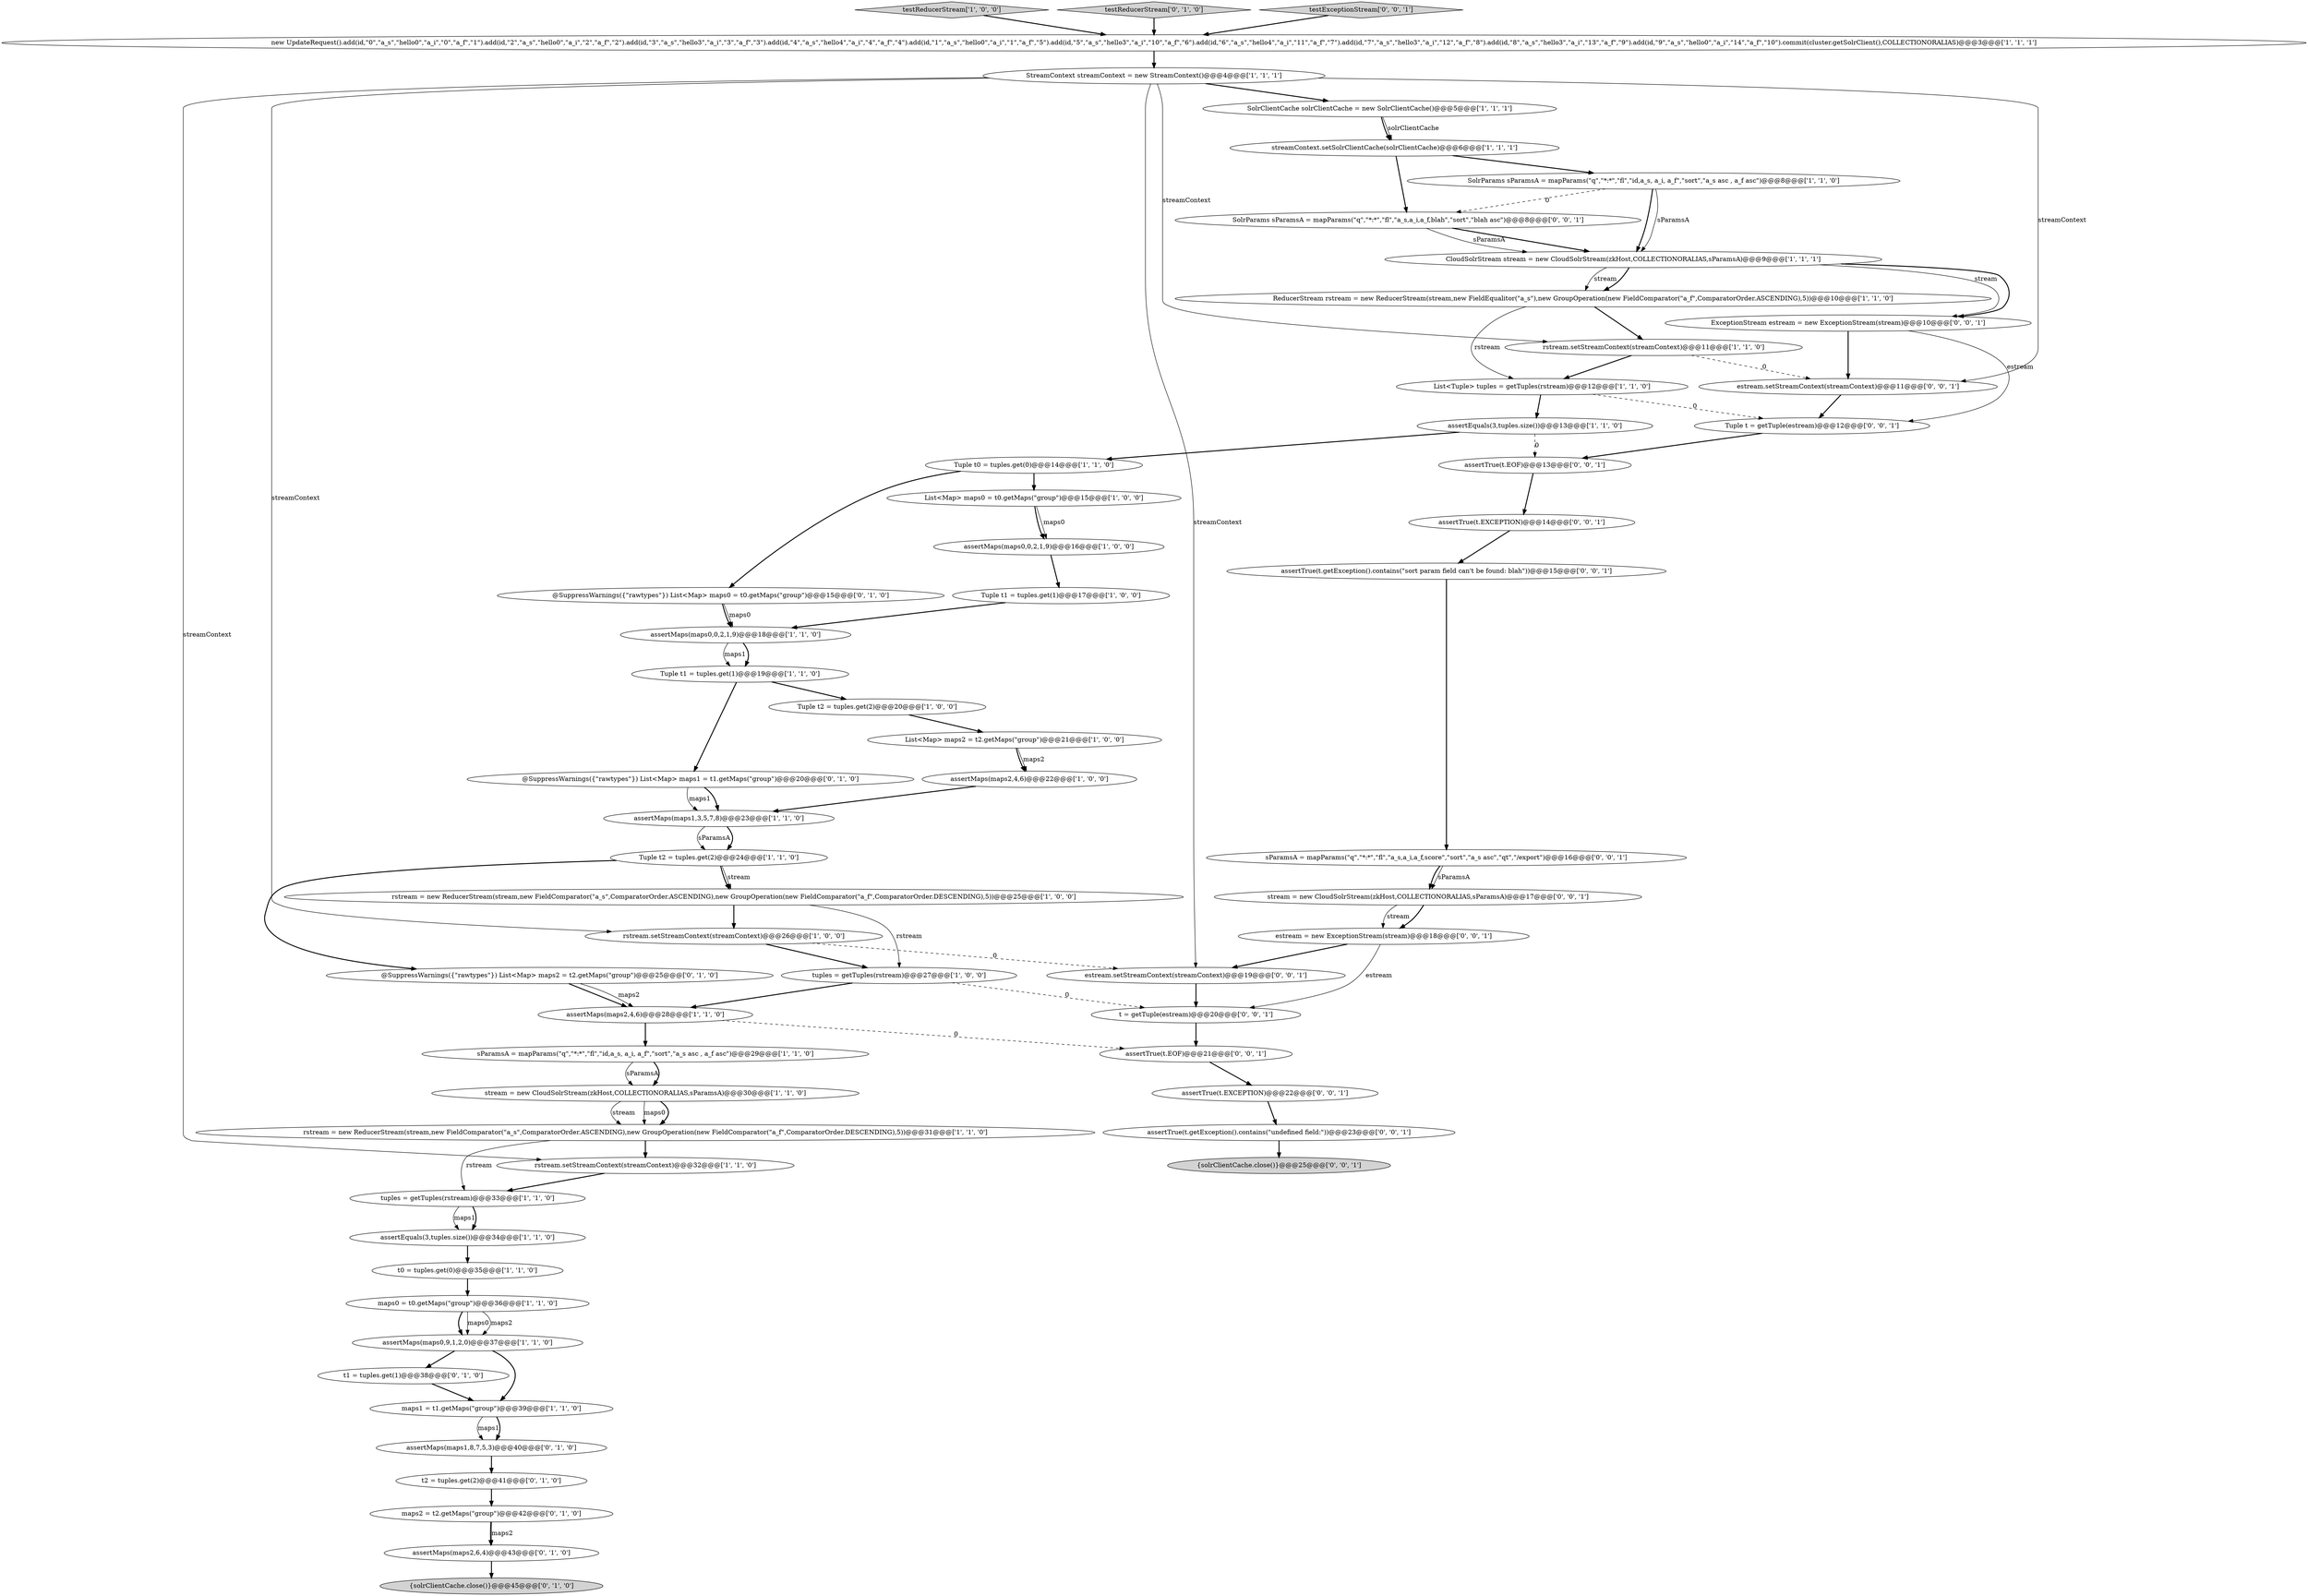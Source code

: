 digraph {
34 [style = filled, label = "List<Map> maps0 = t0.getMaps(\"group\")@@@15@@@['1', '0', '0']", fillcolor = white, shape = ellipse image = "AAA0AAABBB1BBB"];
18 [style = filled, label = "List<Tuple> tuples = getTuples(rstream)@@@12@@@['1', '1', '0']", fillcolor = white, shape = ellipse image = "AAA0AAABBB1BBB"];
22 [style = filled, label = "SolrClientCache solrClientCache = new SolrClientCache()@@@5@@@['1', '1', '1']", fillcolor = white, shape = ellipse image = "AAA0AAABBB1BBB"];
9 [style = filled, label = "Tuple t2 = tuples.get(2)@@@24@@@['1', '1', '0']", fillcolor = white, shape = ellipse image = "AAA0AAABBB1BBB"];
59 [style = filled, label = "assertTrue(t.EOF)@@@13@@@['0', '0', '1']", fillcolor = white, shape = ellipse image = "AAA0AAABBB3BBB"];
17 [style = filled, label = "new UpdateRequest().add(id,\"0\",\"a_s\",\"hello0\",\"a_i\",\"0\",\"a_f\",\"1\").add(id,\"2\",\"a_s\",\"hello0\",\"a_i\",\"2\",\"a_f\",\"2\").add(id,\"3\",\"a_s\",\"hello3\",\"a_i\",\"3\",\"a_f\",\"3\").add(id,\"4\",\"a_s\",\"hello4\",\"a_i\",\"4\",\"a_f\",\"4\").add(id,\"1\",\"a_s\",\"hello0\",\"a_i\",\"1\",\"a_f\",\"5\").add(id,\"5\",\"a_s\",\"hello3\",\"a_i\",\"10\",\"a_f\",\"6\").add(id,\"6\",\"a_s\",\"hello4\",\"a_i\",\"11\",\"a_f\",\"7\").add(id,\"7\",\"a_s\",\"hello3\",\"a_i\",\"12\",\"a_f\",\"8\").add(id,\"8\",\"a_s\",\"hello3\",\"a_i\",\"13\",\"a_f\",\"9\").add(id,\"9\",\"a_s\",\"hello0\",\"a_i\",\"14\",\"a_f\",\"10\").commit(cluster.getSolrClient(),COLLECTIONORALIAS)@@@3@@@['1', '1', '1']", fillcolor = white, shape = ellipse image = "AAA0AAABBB1BBB"];
30 [style = filled, label = "ReducerStream rstream = new ReducerStream(stream,new FieldEqualitor(\"a_s\"),new GroupOperation(new FieldComparator(\"a_f\",ComparatorOrder.ASCENDING),5))@@@10@@@['1', '1', '0']", fillcolor = white, shape = ellipse image = "AAA0AAABBB1BBB"];
47 [style = filled, label = "sParamsA = mapParams(\"q\",\"*:*\",\"fl\",\"a_s,a_i,a_f,score\",\"sort\",\"a_s asc\",\"qt\",\"/export\")@@@16@@@['0', '0', '1']", fillcolor = white, shape = ellipse image = "AAA0AAABBB3BBB"];
31 [style = filled, label = "rstream = new ReducerStream(stream,new FieldComparator(\"a_s\",ComparatorOrder.ASCENDING),new GroupOperation(new FieldComparator(\"a_f\",ComparatorOrder.DESCENDING),5))@@@31@@@['1', '1', '0']", fillcolor = white, shape = ellipse image = "AAA0AAABBB1BBB"];
49 [style = filled, label = "estream = new ExceptionStream(stream)@@@18@@@['0', '0', '1']", fillcolor = white, shape = ellipse image = "AAA0AAABBB3BBB"];
7 [style = filled, label = "maps1 = t1.getMaps(\"group\")@@@39@@@['1', '1', '0']", fillcolor = white, shape = ellipse image = "AAA0AAABBB1BBB"];
42 [style = filled, label = "@SuppressWarnings({\"rawtypes\"}) List<Map> maps1 = t1.getMaps(\"group\")@@@20@@@['0', '1', '0']", fillcolor = white, shape = ellipse image = "AAA0AAABBB2BBB"];
23 [style = filled, label = "stream = new CloudSolrStream(zkHost,COLLECTIONORALIAS,sParamsA)@@@30@@@['1', '1', '0']", fillcolor = white, shape = ellipse image = "AAA0AAABBB1BBB"];
53 [style = filled, label = "assertTrue(t.EXCEPTION)@@@14@@@['0', '0', '1']", fillcolor = white, shape = ellipse image = "AAA0AAABBB3BBB"];
37 [style = filled, label = "assertMaps(maps2,6,4)@@@43@@@['0', '1', '0']", fillcolor = white, shape = ellipse image = "AAA0AAABBB2BBB"];
14 [style = filled, label = "tuples = getTuples(rstream)@@@27@@@['1', '0', '0']", fillcolor = white, shape = ellipse image = "AAA0AAABBB1BBB"];
24 [style = filled, label = "assertEquals(3,tuples.size())@@@13@@@['1', '1', '0']", fillcolor = white, shape = ellipse image = "AAA0AAABBB1BBB"];
29 [style = filled, label = "assertMaps(maps2,4,6)@@@28@@@['1', '1', '0']", fillcolor = white, shape = ellipse image = "AAA0AAABBB1BBB"];
10 [style = filled, label = "testReducerStream['1', '0', '0']", fillcolor = lightgray, shape = diamond image = "AAA0AAABBB1BBB"];
33 [style = filled, label = "assertMaps(maps2,4,6)@@@22@@@['1', '0', '0']", fillcolor = white, shape = ellipse image = "AAA0AAABBB1BBB"];
27 [style = filled, label = "assertMaps(maps1,3,5,7,8)@@@23@@@['1', '1', '0']", fillcolor = white, shape = ellipse image = "AAA0AAABBB1BBB"];
38 [style = filled, label = "t1 = tuples.get(1)@@@38@@@['0', '1', '0']", fillcolor = white, shape = ellipse image = "AAA0AAABBB2BBB"];
41 [style = filled, label = "assertMaps(maps1,8,7,5,3)@@@40@@@['0', '1', '0']", fillcolor = white, shape = ellipse image = "AAA0AAABBB2BBB"];
39 [style = filled, label = "testReducerStream['0', '1', '0']", fillcolor = lightgray, shape = diamond image = "AAA0AAABBB2BBB"];
19 [style = filled, label = "Tuple t2 = tuples.get(2)@@@20@@@['1', '0', '0']", fillcolor = white, shape = ellipse image = "AAA0AAABBB1BBB"];
25 [style = filled, label = "rstream.setStreamContext(streamContext)@@@32@@@['1', '1', '0']", fillcolor = white, shape = ellipse image = "AAA0AAABBB1BBB"];
62 [style = filled, label = "SolrParams sParamsA = mapParams(\"q\",\"*:*\",\"fl\",\"a_s,a_i,a_f,blah\",\"sort\",\"blah asc\")@@@8@@@['0', '0', '1']", fillcolor = white, shape = ellipse image = "AAA0AAABBB3BBB"];
15 [style = filled, label = "rstream.setStreamContext(streamContext)@@@11@@@['1', '1', '0']", fillcolor = white, shape = ellipse image = "AAA0AAABBB1BBB"];
35 [style = filled, label = "assertMaps(maps0,9,1,2,0)@@@37@@@['1', '1', '0']", fillcolor = white, shape = ellipse image = "AAA0AAABBB1BBB"];
5 [style = filled, label = "assertMaps(maps0,0,2,1,9)@@@16@@@['1', '0', '0']", fillcolor = white, shape = ellipse image = "AAA0AAABBB1BBB"];
58 [style = filled, label = "assertTrue(t.getException().contains(\"sort param field can't be found: blah\"))@@@15@@@['0', '0', '1']", fillcolor = white, shape = ellipse image = "AAA0AAABBB3BBB"];
3 [style = filled, label = "Tuple t0 = tuples.get(0)@@@14@@@['1', '1', '0']", fillcolor = white, shape = ellipse image = "AAA0AAABBB1BBB"];
56 [style = filled, label = "ExceptionStream estream = new ExceptionStream(stream)@@@10@@@['0', '0', '1']", fillcolor = white, shape = ellipse image = "AAA0AAABBB3BBB"];
45 [style = filled, label = "t2 = tuples.get(2)@@@41@@@['0', '1', '0']", fillcolor = white, shape = ellipse image = "AAA0AAABBB2BBB"];
6 [style = filled, label = "t0 = tuples.get(0)@@@35@@@['1', '1', '0']", fillcolor = white, shape = ellipse image = "AAA0AAABBB1BBB"];
12 [style = filled, label = "assertEquals(3,tuples.size())@@@34@@@['1', '1', '0']", fillcolor = white, shape = ellipse image = "AAA0AAABBB1BBB"];
52 [style = filled, label = "assertTrue(t.getException().contains(\"undefined field:\"))@@@23@@@['0', '0', '1']", fillcolor = white, shape = ellipse image = "AAA0AAABBB3BBB"];
44 [style = filled, label = "@SuppressWarnings({\"rawtypes\"}) List<Map> maps0 = t0.getMaps(\"group\")@@@15@@@['0', '1', '0']", fillcolor = white, shape = ellipse image = "AAA0AAABBB2BBB"];
60 [style = filled, label = "stream = new CloudSolrStream(zkHost,COLLECTIONORALIAS,sParamsA)@@@17@@@['0', '0', '1']", fillcolor = white, shape = ellipse image = "AAA0AAABBB3BBB"];
11 [style = filled, label = "maps0 = t0.getMaps(\"group\")@@@36@@@['1', '1', '0']", fillcolor = white, shape = ellipse image = "AAA0AAABBB1BBB"];
0 [style = filled, label = "CloudSolrStream stream = new CloudSolrStream(zkHost,COLLECTIONORALIAS,sParamsA)@@@9@@@['1', '1', '1']", fillcolor = white, shape = ellipse image = "AAA0AAABBB1BBB"];
26 [style = filled, label = "Tuple t1 = tuples.get(1)@@@19@@@['1', '1', '0']", fillcolor = white, shape = ellipse image = "AAA0AAABBB1BBB"];
28 [style = filled, label = "streamContext.setSolrClientCache(solrClientCache)@@@6@@@['1', '1', '1']", fillcolor = white, shape = ellipse image = "AAA0AAABBB1BBB"];
8 [style = filled, label = "assertMaps(maps0,0,2,1,9)@@@18@@@['1', '1', '0']", fillcolor = white, shape = ellipse image = "AAA0AAABBB1BBB"];
46 [style = filled, label = "{solrClientCache.close()}@@@25@@@['0', '0', '1']", fillcolor = lightgray, shape = ellipse image = "AAA0AAABBB3BBB"];
13 [style = filled, label = "StreamContext streamContext = new StreamContext()@@@4@@@['1', '1', '1']", fillcolor = white, shape = ellipse image = "AAA0AAABBB1BBB"];
50 [style = filled, label = "Tuple t = getTuple(estream)@@@12@@@['0', '0', '1']", fillcolor = white, shape = ellipse image = "AAA0AAABBB3BBB"];
61 [style = filled, label = "estream.setStreamContext(streamContext)@@@11@@@['0', '0', '1']", fillcolor = white, shape = ellipse image = "AAA0AAABBB3BBB"];
43 [style = filled, label = "@SuppressWarnings({\"rawtypes\"}) List<Map> maps2 = t2.getMaps(\"group\")@@@25@@@['0', '1', '0']", fillcolor = white, shape = ellipse image = "AAA0AAABBB2BBB"];
54 [style = filled, label = "assertTrue(t.EOF)@@@21@@@['0', '0', '1']", fillcolor = white, shape = ellipse image = "AAA0AAABBB3BBB"];
20 [style = filled, label = "rstream = new ReducerStream(stream,new FieldComparator(\"a_s\",ComparatorOrder.ASCENDING),new GroupOperation(new FieldComparator(\"a_f\",ComparatorOrder.DESCENDING),5))@@@25@@@['1', '0', '0']", fillcolor = white, shape = ellipse image = "AAA0AAABBB1BBB"];
4 [style = filled, label = "List<Map> maps2 = t2.getMaps(\"group\")@@@21@@@['1', '0', '0']", fillcolor = white, shape = ellipse image = "AAA0AAABBB1BBB"];
36 [style = filled, label = "{solrClientCache.close()}@@@45@@@['0', '1', '0']", fillcolor = lightgray, shape = ellipse image = "AAA0AAABBB2BBB"];
48 [style = filled, label = "estream.setStreamContext(streamContext)@@@19@@@['0', '0', '1']", fillcolor = white, shape = ellipse image = "AAA0AAABBB3BBB"];
51 [style = filled, label = "assertTrue(t.EXCEPTION)@@@22@@@['0', '0', '1']", fillcolor = white, shape = ellipse image = "AAA0AAABBB3BBB"];
40 [style = filled, label = "maps2 = t2.getMaps(\"group\")@@@42@@@['0', '1', '0']", fillcolor = white, shape = ellipse image = "AAA0AAABBB2BBB"];
21 [style = filled, label = "tuples = getTuples(rstream)@@@33@@@['1', '1', '0']", fillcolor = white, shape = ellipse image = "AAA0AAABBB1BBB"];
57 [style = filled, label = "t = getTuple(estream)@@@20@@@['0', '0', '1']", fillcolor = white, shape = ellipse image = "AAA0AAABBB3BBB"];
32 [style = filled, label = "Tuple t1 = tuples.get(1)@@@17@@@['1', '0', '0']", fillcolor = white, shape = ellipse image = "AAA0AAABBB1BBB"];
2 [style = filled, label = "sParamsA = mapParams(\"q\",\"*:*\",\"fl\",\"id,a_s, a_i, a_f\",\"sort\",\"a_s asc , a_f asc\")@@@29@@@['1', '1', '0']", fillcolor = white, shape = ellipse image = "AAA0AAABBB1BBB"];
16 [style = filled, label = "rstream.setStreamContext(streamContext)@@@26@@@['1', '0', '0']", fillcolor = white, shape = ellipse image = "AAA0AAABBB1BBB"];
1 [style = filled, label = "SolrParams sParamsA = mapParams(\"q\",\"*:*\",\"fl\",\"id,a_s, a_i, a_f\",\"sort\",\"a_s asc , a_f asc\")@@@8@@@['1', '1', '0']", fillcolor = white, shape = ellipse image = "AAA0AAABBB1BBB"];
55 [style = filled, label = "testExceptionStream['0', '0', '1']", fillcolor = lightgray, shape = diamond image = "AAA0AAABBB3BBB"];
39->17 [style = bold, label=""];
4->33 [style = solid, label="maps2"];
31->21 [style = solid, label="rstream"];
51->52 [style = bold, label=""];
24->59 [style = dashed, label="0"];
5->32 [style = bold, label=""];
9->20 [style = solid, label="stream"];
7->41 [style = solid, label="maps1"];
14->29 [style = bold, label=""];
58->47 [style = bold, label=""];
7->41 [style = bold, label=""];
1->62 [style = dashed, label="0"];
28->1 [style = bold, label=""];
44->8 [style = solid, label="maps0"];
17->13 [style = bold, label=""];
22->28 [style = bold, label=""];
2->23 [style = solid, label="sParamsA"];
54->51 [style = bold, label=""];
0->56 [style = solid, label="stream"];
14->57 [style = dashed, label="0"];
33->27 [style = bold, label=""];
41->45 [style = bold, label=""];
20->16 [style = bold, label=""];
10->17 [style = bold, label=""];
26->42 [style = bold, label=""];
8->26 [style = bold, label=""];
9->20 [style = bold, label=""];
6->11 [style = bold, label=""];
43->29 [style = bold, label=""];
60->49 [style = bold, label=""];
20->14 [style = solid, label="rstream"];
26->19 [style = bold, label=""];
25->21 [style = bold, label=""];
38->7 [style = bold, label=""];
34->5 [style = solid, label="maps0"];
13->48 [style = solid, label="streamContext"];
48->57 [style = bold, label=""];
11->35 [style = bold, label=""];
44->8 [style = bold, label=""];
0->56 [style = bold, label=""];
0->30 [style = solid, label="stream"];
62->0 [style = bold, label=""];
50->59 [style = bold, label=""];
13->16 [style = solid, label="streamContext"];
8->26 [style = solid, label="maps1"];
31->25 [style = bold, label=""];
21->12 [style = solid, label="maps1"];
1->0 [style = bold, label=""];
47->60 [style = solid, label="sParamsA"];
29->54 [style = dashed, label="0"];
42->27 [style = bold, label=""];
18->50 [style = dashed, label="0"];
45->40 [style = bold, label=""];
52->46 [style = bold, label=""];
15->18 [style = bold, label=""];
29->2 [style = bold, label=""];
22->28 [style = solid, label="solrClientCache"];
60->49 [style = solid, label="stream"];
27->9 [style = bold, label=""];
42->27 [style = solid, label="maps1"];
56->50 [style = solid, label="estream"];
35->7 [style = bold, label=""];
23->31 [style = bold, label=""];
13->25 [style = solid, label="streamContext"];
49->57 [style = solid, label="estream"];
28->62 [style = bold, label=""];
32->8 [style = bold, label=""];
1->0 [style = solid, label="sParamsA"];
11->35 [style = solid, label="maps0"];
4->33 [style = bold, label=""];
24->3 [style = bold, label=""];
13->61 [style = solid, label="streamContext"];
19->4 [style = bold, label=""];
2->23 [style = bold, label=""];
0->30 [style = bold, label=""];
49->48 [style = bold, label=""];
55->17 [style = bold, label=""];
61->50 [style = bold, label=""];
12->6 [style = bold, label=""];
27->9 [style = solid, label="sParamsA"];
56->61 [style = bold, label=""];
16->48 [style = dashed, label="0"];
13->15 [style = solid, label="streamContext"];
43->29 [style = solid, label="maps2"];
62->0 [style = solid, label="sParamsA"];
30->15 [style = bold, label=""];
18->24 [style = bold, label=""];
15->61 [style = dashed, label="0"];
34->5 [style = bold, label=""];
13->22 [style = bold, label=""];
57->54 [style = bold, label=""];
23->31 [style = solid, label="stream"];
21->12 [style = bold, label=""];
37->36 [style = bold, label=""];
16->14 [style = bold, label=""];
35->38 [style = bold, label=""];
9->43 [style = bold, label=""];
59->53 [style = bold, label=""];
40->37 [style = bold, label=""];
47->60 [style = bold, label=""];
11->35 [style = solid, label="maps2"];
23->31 [style = solid, label="maps0"];
40->37 [style = solid, label="maps2"];
3->34 [style = bold, label=""];
3->44 [style = bold, label=""];
53->58 [style = bold, label=""];
30->18 [style = solid, label="rstream"];
}
